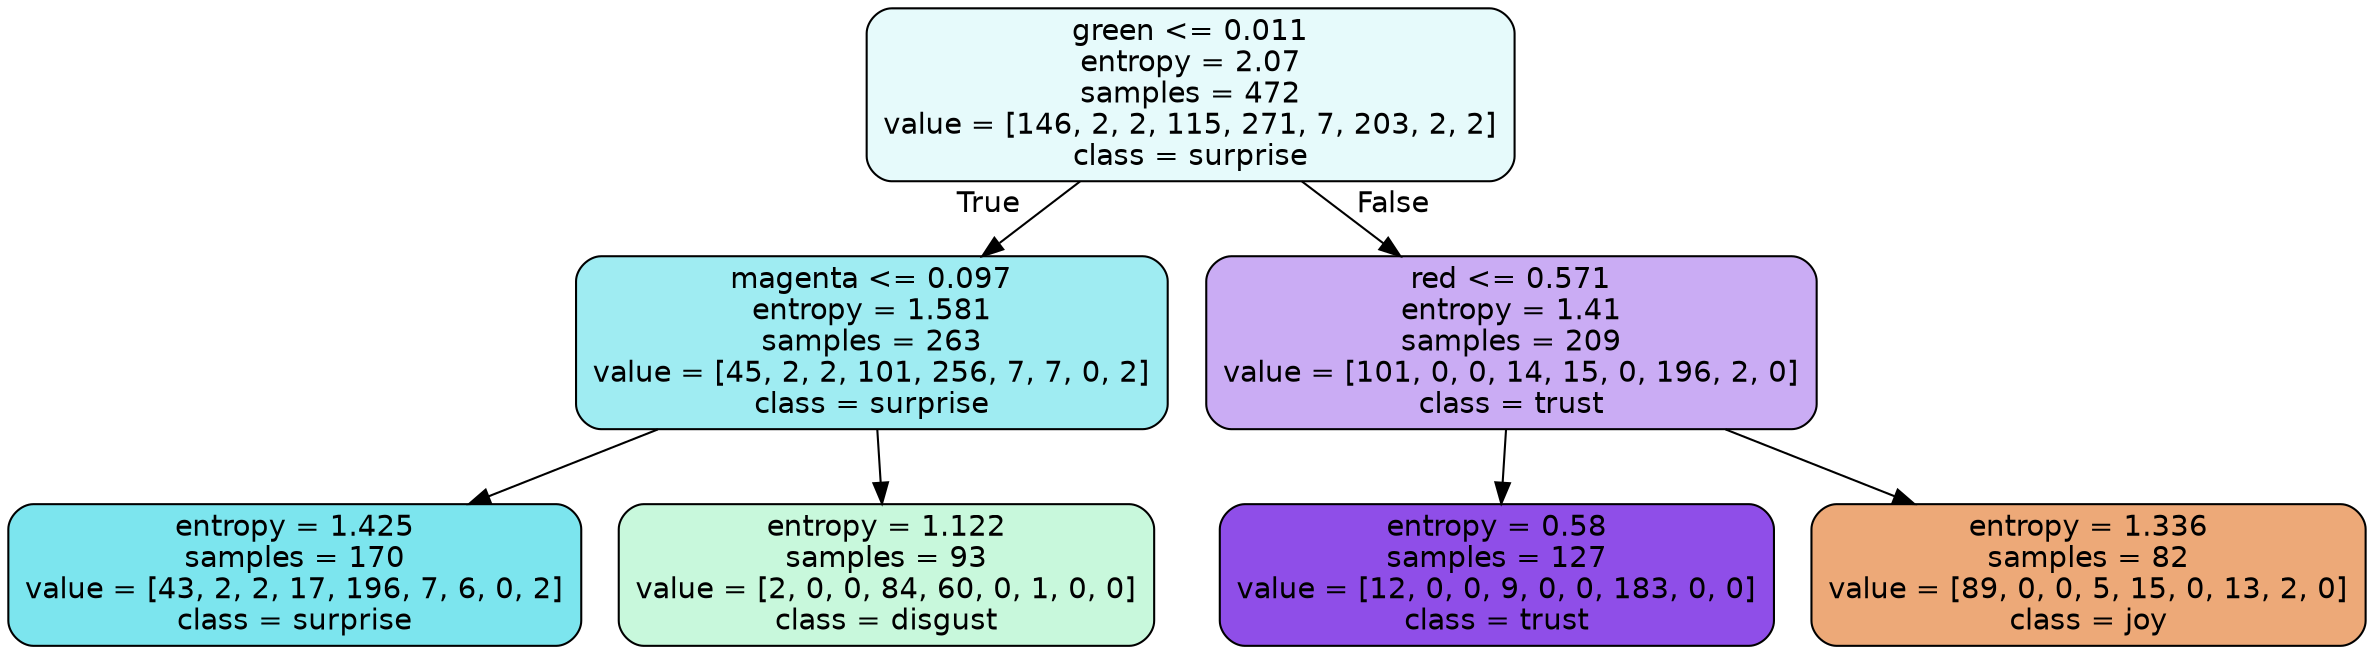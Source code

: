 digraph Tree {
node [shape=box, style="filled, rounded", color="black", fontname=helvetica] ;
edge [fontname=helvetica] ;
0 [label="green <= 0.011\nentropy = 2.07\nsamples = 472\nvalue = [146, 2, 2, 115, 271, 7, 203, 2, 2]\nclass = surprise", fillcolor="#39d7e520"] ;
1 [label="magenta <= 0.097\nentropy = 1.581\nsamples = 263\nvalue = [45, 2, 2, 101, 256, 7, 7, 0, 2]\nclass = surprise", fillcolor="#39d7e57b"] ;
0 -> 1 [labeldistance=2.5, labelangle=45, headlabel="True"] ;
2 [label="entropy = 1.425\nsamples = 170\nvalue = [43, 2, 2, 17, 196, 7, 6, 0, 2]\nclass = surprise", fillcolor="#39d7e5a8"] ;
1 -> 2 ;
3 [label="entropy = 1.122\nsamples = 93\nvalue = [2, 0, 0, 84, 60, 0, 1, 0, 0]\nclass = disgust", fillcolor="#39e58146"] ;
1 -> 3 ;
4 [label="red <= 0.571\nentropy = 1.41\nsamples = 209\nvalue = [101, 0, 0, 14, 15, 0, 196, 2, 0]\nclass = trust", fillcolor="#8139e56b"] ;
0 -> 4 [labeldistance=2.5, labelangle=-45, headlabel="False"] ;
5 [label="entropy = 0.58\nsamples = 127\nvalue = [12, 0, 0, 9, 0, 0, 183, 0, 0]\nclass = trust", fillcolor="#8139e5e3"] ;
4 -> 5 ;
6 [label="entropy = 1.336\nsamples = 82\nvalue = [89, 0, 0, 5, 15, 0, 13, 2, 0]\nclass = joy", fillcolor="#e58139ad"] ;
4 -> 6 ;
}